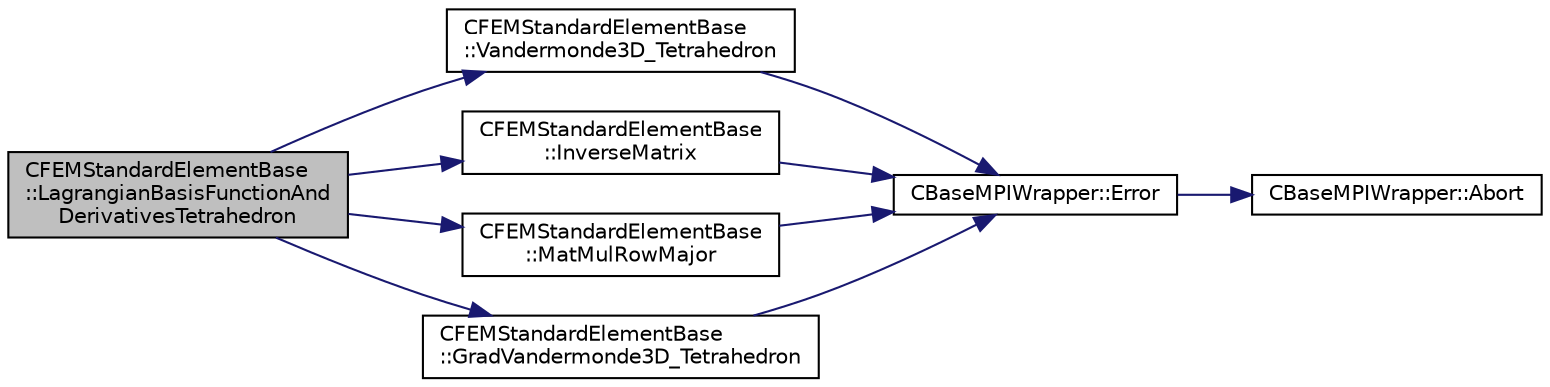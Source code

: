 digraph "CFEMStandardElementBase::LagrangianBasisFunctionAndDerivativesTetrahedron"
{
  edge [fontname="Helvetica",fontsize="10",labelfontname="Helvetica",labelfontsize="10"];
  node [fontname="Helvetica",fontsize="10",shape=record];
  rankdir="LR";
  Node282 [label="CFEMStandardElementBase\l::LagrangianBasisFunctionAnd\lDerivativesTetrahedron",height=0.2,width=0.4,color="black", fillcolor="grey75", style="filled", fontcolor="black"];
  Node282 -> Node283 [color="midnightblue",fontsize="10",style="solid",fontname="Helvetica"];
  Node283 [label="CFEMStandardElementBase\l::Vandermonde3D_Tetrahedron",height=0.2,width=0.4,color="black", fillcolor="white", style="filled",URL="$class_c_f_e_m_standard_element_base.html#ac2f155b5affdcbb9a3b6ba942743e724",tooltip="Function, which computes the Vandermonde matrix for a standard tetrahedron. "];
  Node283 -> Node284 [color="midnightblue",fontsize="10",style="solid",fontname="Helvetica"];
  Node284 [label="CBaseMPIWrapper::Error",height=0.2,width=0.4,color="black", fillcolor="white", style="filled",URL="$class_c_base_m_p_i_wrapper.html#a04457c47629bda56704e6a8804833eeb"];
  Node284 -> Node285 [color="midnightblue",fontsize="10",style="solid",fontname="Helvetica"];
  Node285 [label="CBaseMPIWrapper::Abort",height=0.2,width=0.4,color="black", fillcolor="white", style="filled",URL="$class_c_base_m_p_i_wrapper.html#a21ef5681e2acb532d345e9bab173ef07"];
  Node282 -> Node286 [color="midnightblue",fontsize="10",style="solid",fontname="Helvetica"];
  Node286 [label="CFEMStandardElementBase\l::InverseMatrix",height=0.2,width=0.4,color="black", fillcolor="white", style="filled",URL="$class_c_f_e_m_standard_element_base.html#af353f709009424cbc2a120f9d86c5443",tooltip="Static function, which computes the inverse of the given square matrix. "];
  Node286 -> Node284 [color="midnightblue",fontsize="10",style="solid",fontname="Helvetica"];
  Node282 -> Node287 [color="midnightblue",fontsize="10",style="solid",fontname="Helvetica"];
  Node287 [label="CFEMStandardElementBase\l::MatMulRowMajor",height=0.2,width=0.4,color="black", fillcolor="white", style="filled",URL="$class_c_f_e_m_standard_element_base.html#a7125e7dfe720d068372e54aed46612d5",tooltip="Function, which carries out a matrix matrix multiplication to obtain data in points and stores the re..."];
  Node287 -> Node284 [color="midnightblue",fontsize="10",style="solid",fontname="Helvetica"];
  Node282 -> Node288 [color="midnightblue",fontsize="10",style="solid",fontname="Helvetica"];
  Node288 [label="CFEMStandardElementBase\l::GradVandermonde3D_Tetrahedron",height=0.2,width=0.4,color="black", fillcolor="white", style="filled",URL="$class_c_f_e_m_standard_element_base.html#a3e01f18b9815735900ea82f40f2c0937",tooltip="Function, which computes the gradients of the Vandermonde matrix for a standard tetrahedron. "];
  Node288 -> Node284 [color="midnightblue",fontsize="10",style="solid",fontname="Helvetica"];
}
